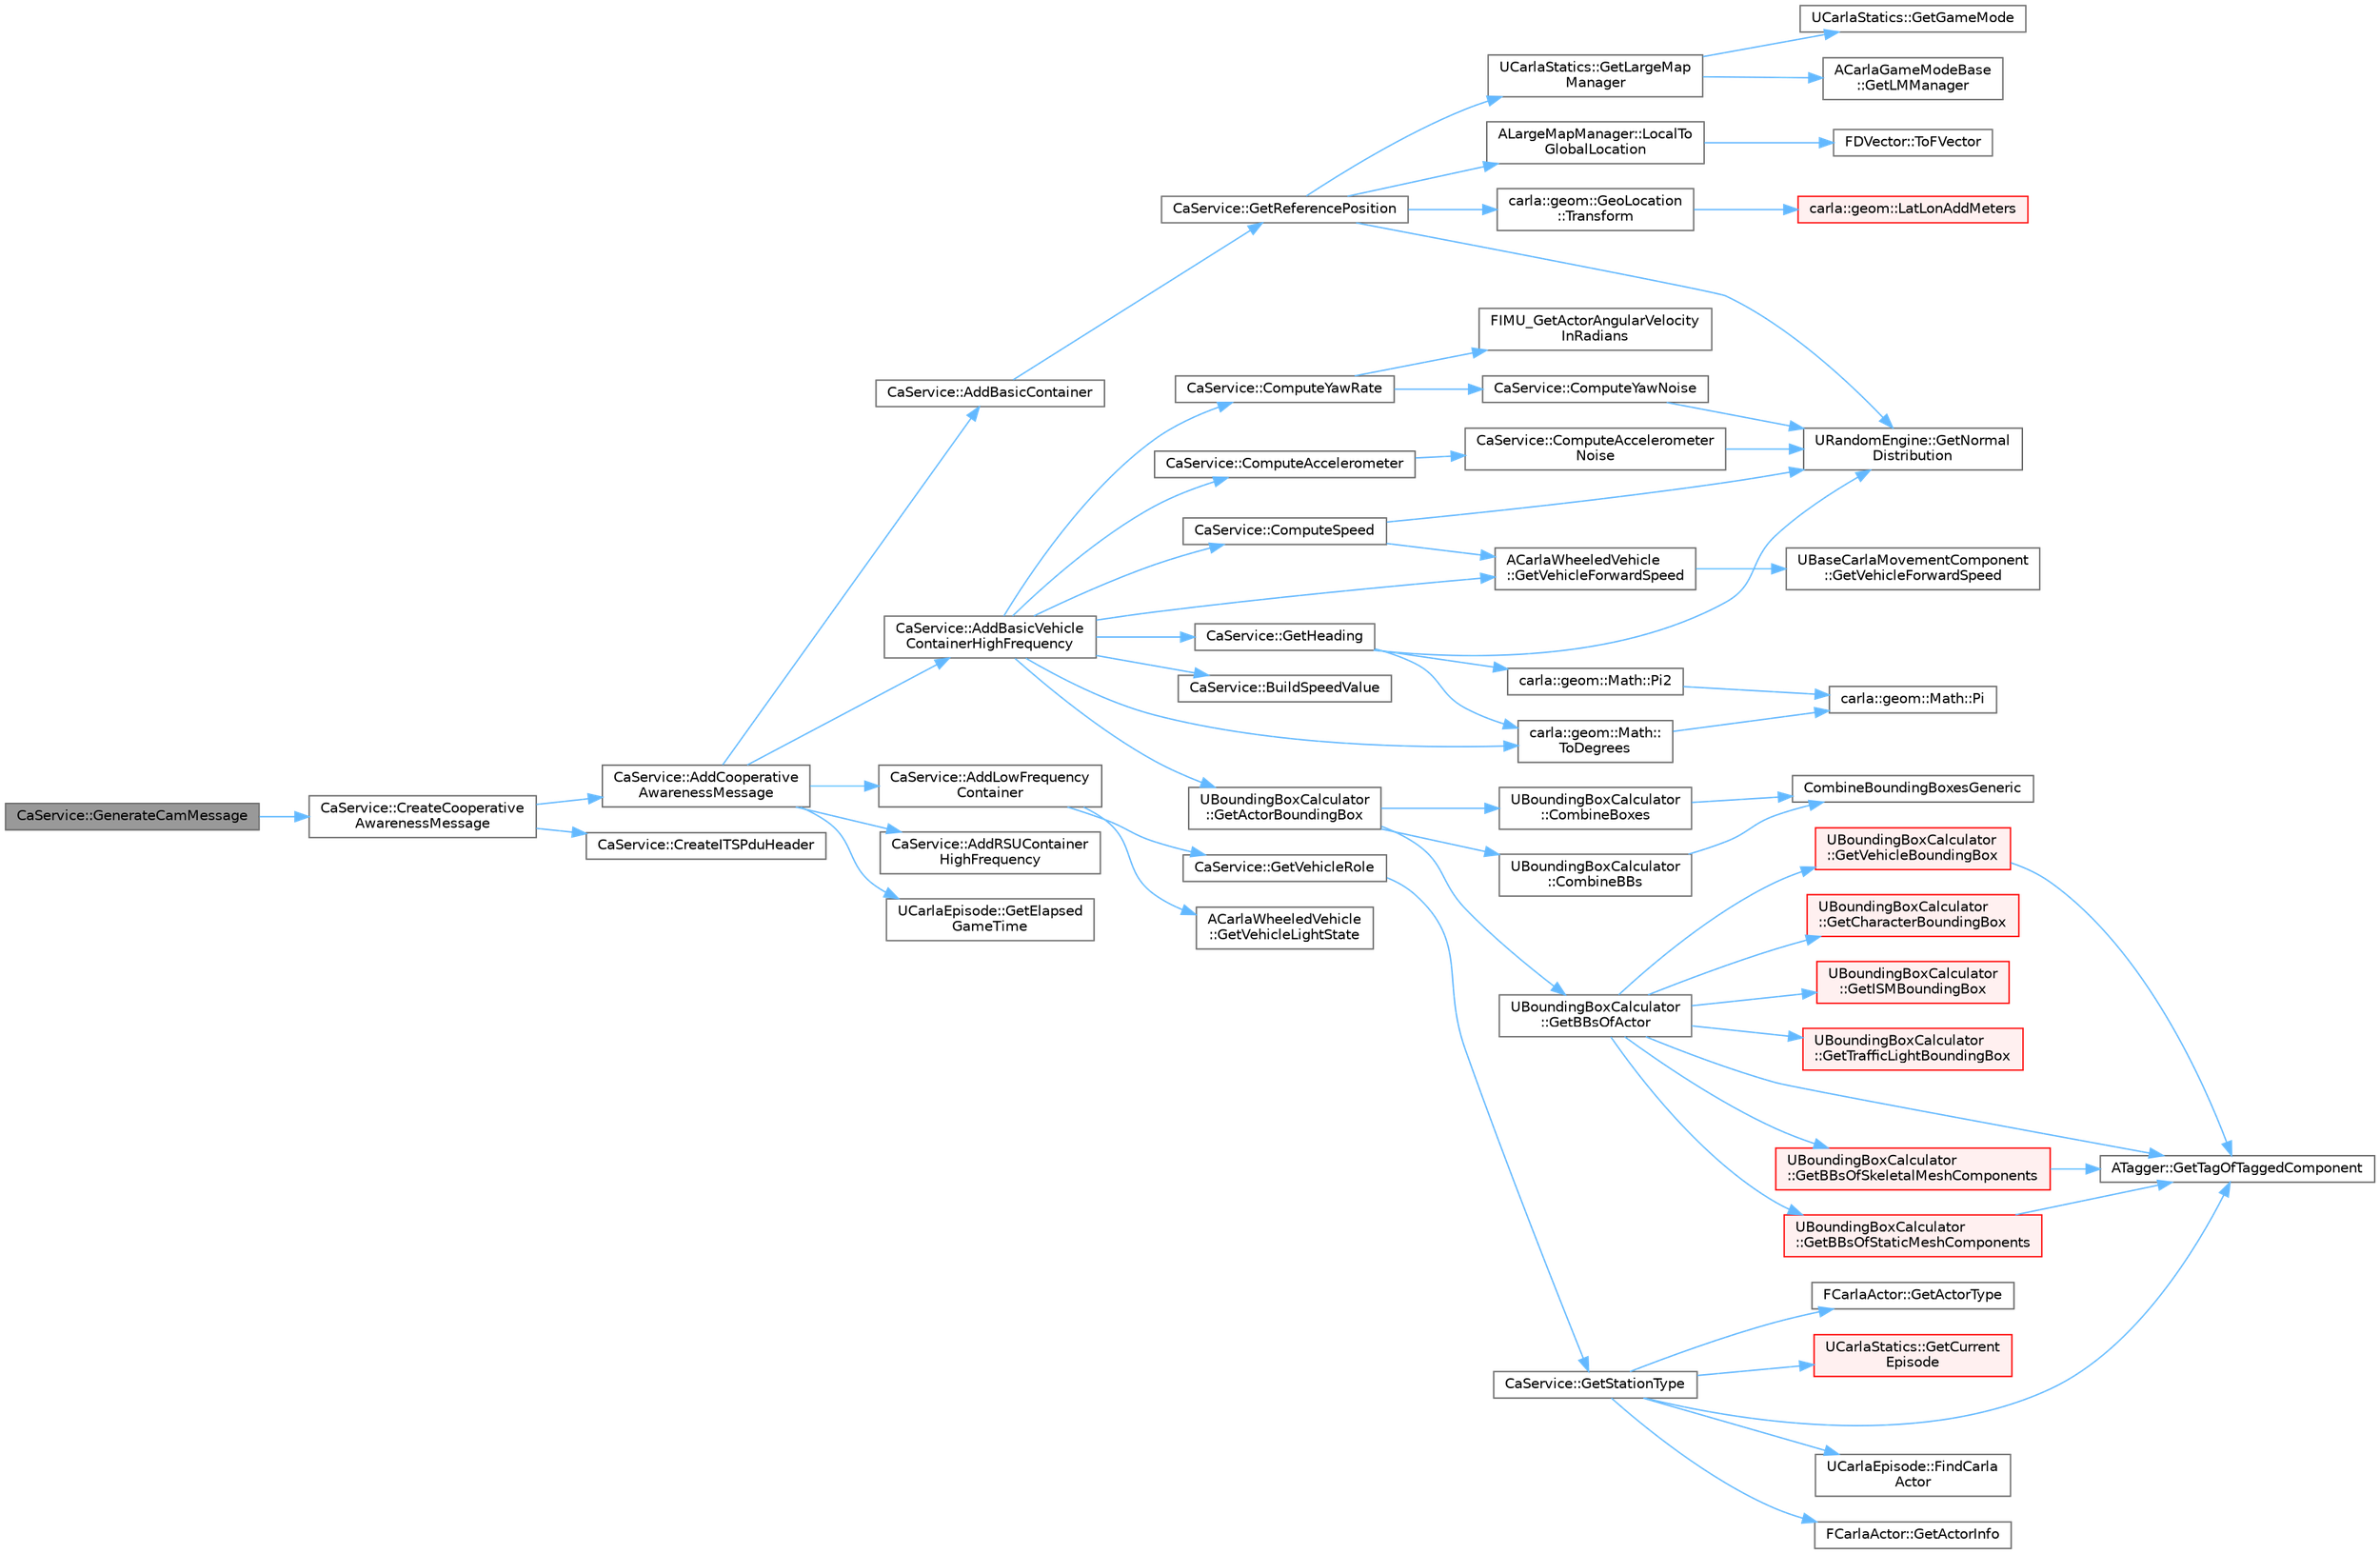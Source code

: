 digraph "CaService::GenerateCamMessage"
{
 // INTERACTIVE_SVG=YES
 // LATEX_PDF_SIZE
  bgcolor="transparent";
  edge [fontname=Helvetica,fontsize=10,labelfontname=Helvetica,labelfontsize=10];
  node [fontname=Helvetica,fontsize=10,shape=box,height=0.2,width=0.4];
  rankdir="LR";
  Node1 [id="Node000001",label="CaService::GenerateCamMessage",height=0.2,width=0.4,color="gray40", fillcolor="grey60", style="filled", fontcolor="black",tooltip=" "];
  Node1 -> Node2 [id="edge1_Node000001_Node000002",color="steelblue1",style="solid",tooltip=" "];
  Node2 [id="Node000002",label="CaService::CreateCooperative\lAwarenessMessage",height=0.2,width=0.4,color="grey40", fillcolor="white", style="filled",URL="$dc/d72/classCaService.html#aeed10735fdfabc90def5dc5459636d57",tooltip=" "];
  Node2 -> Node3 [id="edge2_Node000002_Node000003",color="steelblue1",style="solid",tooltip=" "];
  Node3 [id="Node000003",label="CaService::AddCooperative\lAwarenessMessage",height=0.2,width=0.4,color="grey40", fillcolor="white", style="filled",URL="$dc/d72/classCaService.html#af78a02cbfa27133b4682c7f99c3ed09e",tooltip=" "];
  Node3 -> Node4 [id="edge3_Node000003_Node000004",color="steelblue1",style="solid",tooltip=" "];
  Node4 [id="Node000004",label="CaService::AddBasicContainer",height=0.2,width=0.4,color="grey40", fillcolor="white", style="filled",URL="$dc/d72/classCaService.html#afecf9177ad7c234805ef94facc28f0b3",tooltip=" "];
  Node4 -> Node5 [id="edge4_Node000004_Node000005",color="steelblue1",style="solid",tooltip=" "];
  Node5 [id="Node000005",label="CaService::GetReferencePosition",height=0.2,width=0.4,color="grey40", fillcolor="white", style="filled",URL="$dc/d72/classCaService.html#a1afb5ef6b14dc245a4e587e680b0e519",tooltip=" "];
  Node5 -> Node6 [id="edge5_Node000005_Node000006",color="steelblue1",style="solid",tooltip=" "];
  Node6 [id="Node000006",label="UCarlaStatics::GetLargeMap\lManager",height=0.2,width=0.4,color="grey40", fillcolor="white", style="filled",URL="$d7/d1e/classUCarlaStatics.html#a8137f56360aa59de44591fce99608dc4",tooltip=" "];
  Node6 -> Node7 [id="edge6_Node000006_Node000007",color="steelblue1",style="solid",tooltip=" "];
  Node7 [id="Node000007",label="UCarlaStatics::GetGameMode",height=0.2,width=0.4,color="grey40", fillcolor="white", style="filled",URL="$d7/d1e/classUCarlaStatics.html#acf94832c60579b6d161b66447719efbc",tooltip=" "];
  Node6 -> Node8 [id="edge7_Node000006_Node000008",color="steelblue1",style="solid",tooltip=" "];
  Node8 [id="Node000008",label="ACarlaGameModeBase\l::GetLMManager",height=0.2,width=0.4,color="grey40", fillcolor="white", style="filled",URL="$db/de5/classACarlaGameModeBase.html#a6a66e9a979a5dfbdb292f8eb3f89149c",tooltip=" "];
  Node5 -> Node9 [id="edge8_Node000005_Node000009",color="steelblue1",style="solid",tooltip=" "];
  Node9 [id="Node000009",label="URandomEngine::GetNormal\lDistribution",height=0.2,width=0.4,color="grey40", fillcolor="white", style="filled",URL="$d2/d4b/classURandomEngine.html#a794f6be8c1517dba34b61f2b753cb4d3",tooltip=" "];
  Node5 -> Node10 [id="edge9_Node000005_Node000010",color="steelblue1",style="solid",tooltip=" "];
  Node10 [id="Node000010",label="ALargeMapManager::LocalTo\lGlobalLocation",height=0.2,width=0.4,color="grey40", fillcolor="white", style="filled",URL="$d9/d4b/classALargeMapManager.html#adc28142d65c3bdb83f5a6a6db9deee81",tooltip=" "];
  Node10 -> Node11 [id="edge10_Node000010_Node000011",color="steelblue1",style="solid",tooltip=" "];
  Node11 [id="Node000011",label="FDVector::ToFVector",height=0.2,width=0.4,color="grey40", fillcolor="white", style="filled",URL="$de/d7a/structFDVector.html#afcef01413fad4ebae06ee468bee88a9c",tooltip=" "];
  Node5 -> Node12 [id="edge11_Node000005_Node000012",color="steelblue1",style="solid",tooltip=" "];
  Node12 [id="Node000012",label="carla::geom::GeoLocation\l::Transform",height=0.2,width=0.4,color="grey40", fillcolor="white", style="filled",URL="$d3/df4/classcarla_1_1geom_1_1GeoLocation.html#a51aadebcf64689d1729e8b20e461485b",tooltip="Transform the given location to a GeoLocation using this as geo-reference."];
  Node12 -> Node13 [id="edge12_Node000012_Node000013",color="steelblue1",style="solid",tooltip=" "];
  Node13 [id="Node000013",label="carla::geom::LatLonAddMeters",height=0.2,width=0.4,color="red", fillcolor="#FFF0F0", style="filled",URL="$dc/dda/namespacecarla_1_1geom.html#ab563ac51c2d53544481217df7e8e6a35",tooltip="Adds meters dx/dy to given lat/lon and returns new lat/lon."];
  Node3 -> Node19 [id="edge13_Node000003_Node000019",color="steelblue1",style="solid",tooltip=" "];
  Node19 [id="Node000019",label="CaService::AddBasicVehicle\lContainerHighFrequency",height=0.2,width=0.4,color="grey40", fillcolor="white", style="filled",URL="$dc/d72/classCaService.html#aada5a11db167140445dd085b2f40a43a",tooltip=" "];
  Node19 -> Node20 [id="edge14_Node000019_Node000020",color="steelblue1",style="solid",tooltip=" "];
  Node20 [id="Node000020",label="CaService::BuildSpeedValue",height=0.2,width=0.4,color="grey40", fillcolor="white", style="filled",URL="$dc/d72/classCaService.html#ac2c20b7962d7b79a82c12c1fc31c2259",tooltip=" "];
  Node19 -> Node21 [id="edge15_Node000019_Node000021",color="steelblue1",style="solid",tooltip=" "];
  Node21 [id="Node000021",label="CaService::ComputeAccelerometer",height=0.2,width=0.4,color="grey40", fillcolor="white", style="filled",URL="$dc/d72/classCaService.html#a6e8e3ac14ecef450c6487112666ab9f6",tooltip=" "];
  Node21 -> Node22 [id="edge16_Node000021_Node000022",color="steelblue1",style="solid",tooltip=" "];
  Node22 [id="Node000022",label="CaService::ComputeAccelerometer\lNoise",height=0.2,width=0.4,color="grey40", fillcolor="white", style="filled",URL="$dc/d72/classCaService.html#a10e27f9dff760d01ab6b66beb16292c7",tooltip=" "];
  Node22 -> Node9 [id="edge17_Node000022_Node000009",color="steelblue1",style="solid",tooltip=" "];
  Node19 -> Node23 [id="edge18_Node000019_Node000023",color="steelblue1",style="solid",tooltip=" "];
  Node23 [id="Node000023",label="CaService::ComputeSpeed",height=0.2,width=0.4,color="grey40", fillcolor="white", style="filled",URL="$dc/d72/classCaService.html#ad8f9c1690dfe3d09355ef97f337d69f9",tooltip=" "];
  Node23 -> Node9 [id="edge19_Node000023_Node000009",color="steelblue1",style="solid",tooltip=" "];
  Node23 -> Node24 [id="edge20_Node000023_Node000024",color="steelblue1",style="solid",tooltip=" "];
  Node24 [id="Node000024",label="ACarlaWheeledVehicle\l::GetVehicleForwardSpeed",height=0.2,width=0.4,color="grey40", fillcolor="white", style="filled",URL="$d5/d70/classACarlaWheeledVehicle.html#a6edcead801fe7eb5c26131370659b287",tooltip="Forward speed in cm/s. Might be negative if goes backwards."];
  Node24 -> Node25 [id="edge21_Node000024_Node000025",color="steelblue1",style="solid",tooltip=" "];
  Node25 [id="Node000025",label="UBaseCarlaMovementComponent\l::GetVehicleForwardSpeed",height=0.2,width=0.4,color="grey40", fillcolor="white", style="filled",URL="$d2/d48/classUBaseCarlaMovementComponent.html#a974cdab518603a6b54fa3e3fd8b2c68e",tooltip=" "];
  Node19 -> Node26 [id="edge22_Node000019_Node000026",color="steelblue1",style="solid",tooltip=" "];
  Node26 [id="Node000026",label="CaService::ComputeYawRate",height=0.2,width=0.4,color="grey40", fillcolor="white", style="filled",URL="$dc/d72/classCaService.html#a683e895384f5c2d7f7814c16d36c5308",tooltip=" "];
  Node26 -> Node27 [id="edge23_Node000026_Node000027",color="steelblue1",style="solid",tooltip=" "];
  Node27 [id="Node000027",label="CaService::ComputeYawNoise",height=0.2,width=0.4,color="grey40", fillcolor="white", style="filled",URL="$dc/d72/classCaService.html#ad442a7452d3d952e3d6cea0b88ef0c07",tooltip=" "];
  Node27 -> Node9 [id="edge24_Node000027_Node000009",color="steelblue1",style="solid",tooltip=" "];
  Node26 -> Node28 [id="edge25_Node000026_Node000028",color="steelblue1",style="solid",tooltip=" "];
  Node28 [id="Node000028",label="FIMU_GetActorAngularVelocity\lInRadians",height=0.2,width=0.4,color="grey40", fillcolor="white", style="filled",URL="$d7/d78/InertialMeasurementUnit_8cpp.html#af4975d0785257be624de10365d21740d",tooltip=" "];
  Node19 -> Node29 [id="edge26_Node000019_Node000029",color="steelblue1",style="solid",tooltip=" "];
  Node29 [id="Node000029",label="UBoundingBoxCalculator\l::GetActorBoundingBox",height=0.2,width=0.4,color="grey40", fillcolor="white", style="filled",URL="$df/d02/classUBoundingBoxCalculator.html#af7bad4e6896754f731f278a20ab7cbff",tooltip="Compute the bounding box of the given Carla actor."];
  Node29 -> Node30 [id="edge27_Node000029_Node000030",color="steelblue1",style="solid",tooltip=" "];
  Node30 [id="Node000030",label="UBoundingBoxCalculator\l::CombineBBs",height=0.2,width=0.4,color="grey40", fillcolor="white", style="filled",URL="$df/d02/classUBoundingBoxCalculator.html#adc638d4ad146b80666f002e31fb67dca",tooltip=" "];
  Node30 -> Node31 [id="edge28_Node000030_Node000031",color="steelblue1",style="solid",tooltip=" "];
  Node31 [id="Node000031",label="CombineBoundingBoxesGeneric",height=0.2,width=0.4,color="grey40", fillcolor="white", style="filled",URL="$dd/dd8/BoundingBoxCalculator_8cpp.html#add48caf167e197fab6a9c2228ad1c024",tooltip=" "];
  Node29 -> Node32 [id="edge29_Node000029_Node000032",color="steelblue1",style="solid",tooltip=" "];
  Node32 [id="Node000032",label="UBoundingBoxCalculator\l::CombineBoxes",height=0.2,width=0.4,color="grey40", fillcolor="white", style="filled",URL="$df/d02/classUBoundingBoxCalculator.html#afc2c3e04d5aa316befc5e034d66fff08",tooltip=" "];
  Node32 -> Node31 [id="edge30_Node000032_Node000031",color="steelblue1",style="solid",tooltip=" "];
  Node29 -> Node33 [id="edge31_Node000029_Node000033",color="steelblue1",style="solid",tooltip=" "];
  Node33 [id="Node000033",label="UBoundingBoxCalculator\l::GetBBsOfActor",height=0.2,width=0.4,color="grey40", fillcolor="white", style="filled",URL="$df/d02/classUBoundingBoxCalculator.html#a2c923355cb61474395e94b63c753b81b",tooltip=" "];
  Node33 -> Node34 [id="edge32_Node000033_Node000034",color="steelblue1",style="solid",tooltip=" "];
  Node34 [id="Node000034",label="UBoundingBoxCalculator\l::GetBBsOfSkeletalMeshComponents",height=0.2,width=0.4,color="red", fillcolor="#FFF0F0", style="filled",URL="$df/d02/classUBoundingBoxCalculator.html#a26b06d84b8d5990869150aaabc633072",tooltip=" "];
  Node34 -> Node37 [id="edge33_Node000034_Node000037",color="steelblue1",style="solid",tooltip=" "];
  Node37 [id="Node000037",label="ATagger::GetTagOfTaggedComponent",height=0.2,width=0.4,color="grey40", fillcolor="white", style="filled",URL="$da/d86/classATagger.html#a1fbf1e4054acac5814c5521796a410a2",tooltip="Retrieve the tag of an already tagged component."];
  Node33 -> Node38 [id="edge34_Node000033_Node000038",color="steelblue1",style="solid",tooltip=" "];
  Node38 [id="Node000038",label="UBoundingBoxCalculator\l::GetBBsOfStaticMeshComponents",height=0.2,width=0.4,color="red", fillcolor="#FFF0F0", style="filled",URL="$df/d02/classUBoundingBoxCalculator.html#ae6652aae39124e629b2cab14760fa027",tooltip=" "];
  Node38 -> Node37 [id="edge35_Node000038_Node000037",color="steelblue1",style="solid",tooltip=" "];
  Node33 -> Node40 [id="edge36_Node000033_Node000040",color="steelblue1",style="solid",tooltip=" "];
  Node40 [id="Node000040",label="UBoundingBoxCalculator\l::GetCharacterBoundingBox",height=0.2,width=0.4,color="red", fillcolor="#FFF0F0", style="filled",URL="$df/d02/classUBoundingBoxCalculator.html#a6f9f361b86200319b604a459008c48c0",tooltip=" "];
  Node33 -> Node41 [id="edge37_Node000033_Node000041",color="steelblue1",style="solid",tooltip=" "];
  Node41 [id="Node000041",label="UBoundingBoxCalculator\l::GetISMBoundingBox",height=0.2,width=0.4,color="red", fillcolor="#FFF0F0", style="filled",URL="$df/d02/classUBoundingBoxCalculator.html#aa5f1454b3356ef909e81b68ed5bdb2d5",tooltip=" "];
  Node33 -> Node37 [id="edge38_Node000033_Node000037",color="steelblue1",style="solid",tooltip=" "];
  Node33 -> Node42 [id="edge39_Node000033_Node000042",color="steelblue1",style="solid",tooltip=" "];
  Node42 [id="Node000042",label="UBoundingBoxCalculator\l::GetTrafficLightBoundingBox",height=0.2,width=0.4,color="red", fillcolor="#FFF0F0", style="filled",URL="$df/d02/classUBoundingBoxCalculator.html#ad731c0c97029d59cb5b763077a7c18ec",tooltip=" "];
  Node33 -> Node44 [id="edge40_Node000033_Node000044",color="steelblue1",style="solid",tooltip=" "];
  Node44 [id="Node000044",label="UBoundingBoxCalculator\l::GetVehicleBoundingBox",height=0.2,width=0.4,color="red", fillcolor="#FFF0F0", style="filled",URL="$df/d02/classUBoundingBoxCalculator.html#af1eef05f52ea2eea5fb35d30e4034b61",tooltip=" "];
  Node44 -> Node37 [id="edge41_Node000044_Node000037",color="steelblue1",style="solid",tooltip=" "];
  Node19 -> Node45 [id="edge42_Node000019_Node000045",color="steelblue1",style="solid",tooltip=" "];
  Node45 [id="Node000045",label="CaService::GetHeading",height=0.2,width=0.4,color="grey40", fillcolor="white", style="filled",URL="$dc/d72/classCaService.html#a925f31b622798db03a5561de115ccd6f",tooltip=" "];
  Node45 -> Node9 [id="edge43_Node000045_Node000009",color="steelblue1",style="solid",tooltip=" "];
  Node45 -> Node46 [id="edge44_Node000045_Node000046",color="steelblue1",style="solid",tooltip=" "];
  Node46 [id="Node000046",label="carla::geom::Math::Pi2",height=0.2,width=0.4,color="grey40", fillcolor="white", style="filled",URL="$d0/dea/classcarla_1_1geom_1_1Math.html#a2b3dd5a42146720b0195024c5a3d1168",tooltip=" "];
  Node46 -> Node15 [id="edge45_Node000046_Node000015",color="steelblue1",style="solid",tooltip=" "];
  Node15 [id="Node000015",label="carla::geom::Math::Pi",height=0.2,width=0.4,color="grey40", fillcolor="white", style="filled",URL="$d0/dea/classcarla_1_1geom_1_1Math.html#abb591fc2a3085df22fc224a9d77cef11",tooltip=" "];
  Node45 -> Node47 [id="edge46_Node000045_Node000047",color="steelblue1",style="solid",tooltip=" "];
  Node47 [id="Node000047",label="carla::geom::Math::\lToDegrees",height=0.2,width=0.4,color="grey40", fillcolor="white", style="filled",URL="$d0/dea/classcarla_1_1geom_1_1Math.html#ae1dc5ac48cfeb15fc66176a644bcf122",tooltip=" "];
  Node47 -> Node15 [id="edge47_Node000047_Node000015",color="steelblue1",style="solid",tooltip=" "];
  Node19 -> Node24 [id="edge48_Node000019_Node000024",color="steelblue1",style="solid",tooltip=" "];
  Node19 -> Node47 [id="edge49_Node000019_Node000047",color="steelblue1",style="solid",tooltip=" "];
  Node3 -> Node48 [id="edge50_Node000003_Node000048",color="steelblue1",style="solid",tooltip=" "];
  Node48 [id="Node000048",label="CaService::AddLowFrequency\lContainer",height=0.2,width=0.4,color="grey40", fillcolor="white", style="filled",URL="$dc/d72/classCaService.html#aa68ab6668f5f288ec1eced088465fb75",tooltip=" "];
  Node48 -> Node49 [id="edge51_Node000048_Node000049",color="steelblue1",style="solid",tooltip=" "];
  Node49 [id="Node000049",label="ACarlaWheeledVehicle\l::GetVehicleLightState",height=0.2,width=0.4,color="grey40", fillcolor="white", style="filled",URL="$d5/d70/classACarlaWheeledVehicle.html#a1d146bae89f84b6caccdacfa03f8c498",tooltip=" "];
  Node48 -> Node50 [id="edge52_Node000048_Node000050",color="steelblue1",style="solid",tooltip=" "];
  Node50 [id="Node000050",label="CaService::GetVehicleRole",height=0.2,width=0.4,color="grey40", fillcolor="white", style="filled",URL="$dc/d72/classCaService.html#ac397149ba82d955896c5ea232b08a572",tooltip=" "];
  Node50 -> Node51 [id="edge53_Node000050_Node000051",color="steelblue1",style="solid",tooltip=" "];
  Node51 [id="Node000051",label="CaService::GetStationType",height=0.2,width=0.4,color="grey40", fillcolor="white", style="filled",URL="$dc/d72/classCaService.html#a7105f7ab694ddaea0197a56de24b73b3",tooltip=" "];
  Node51 -> Node52 [id="edge54_Node000051_Node000052",color="steelblue1",style="solid",tooltip=" "];
  Node52 [id="Node000052",label="UCarlaEpisode::FindCarla\lActor",height=0.2,width=0.4,color="grey40", fillcolor="white", style="filled",URL="$dc/d84/classUCarlaEpisode.html#a4d0c7a09f4d9de8110605e10125a93aa",tooltip="Find a Carla actor by id."];
  Node51 -> Node53 [id="edge55_Node000051_Node000053",color="steelblue1",style="solid",tooltip=" "];
  Node53 [id="Node000053",label="FCarlaActor::GetActorInfo",height=0.2,width=0.4,color="grey40", fillcolor="white", style="filled",URL="$dc/dde/classFCarlaActor.html#ac9a28cdf1b57b3bf280270d40f53359a",tooltip=" "];
  Node51 -> Node54 [id="edge56_Node000051_Node000054",color="steelblue1",style="solid",tooltip=" "];
  Node54 [id="Node000054",label="FCarlaActor::GetActorType",height=0.2,width=0.4,color="grey40", fillcolor="white", style="filled",URL="$dc/dde/classFCarlaActor.html#a31ab39eb2088af21d9c85c47424f56b4",tooltip=" "];
  Node51 -> Node55 [id="edge57_Node000051_Node000055",color="steelblue1",style="solid",tooltip=" "];
  Node55 [id="Node000055",label="UCarlaStatics::GetCurrent\lEpisode",height=0.2,width=0.4,color="red", fillcolor="#FFF0F0", style="filled",URL="$d7/d1e/classUCarlaStatics.html#a83f2a341e32413abf1ec85ee740c2036",tooltip=" "];
  Node51 -> Node37 [id="edge58_Node000051_Node000037",color="steelblue1",style="solid",tooltip=" "];
  Node3 -> Node57 [id="edge59_Node000003_Node000057",color="steelblue1",style="solid",tooltip=" "];
  Node57 [id="Node000057",label="CaService::AddRSUContainer\lHighFrequency",height=0.2,width=0.4,color="grey40", fillcolor="white", style="filled",URL="$dc/d72/classCaService.html#ae1586ca1148093687af8911694adcde2",tooltip=" "];
  Node3 -> Node58 [id="edge60_Node000003_Node000058",color="steelblue1",style="solid",tooltip=" "];
  Node58 [id="Node000058",label="UCarlaEpisode::GetElapsed\lGameTime",height=0.2,width=0.4,color="grey40", fillcolor="white", style="filled",URL="$dc/d84/classUCarlaEpisode.html#a773152c8a02ce0d36133abfd81df4045",tooltip="Game seconds since the start of this episode."];
  Node2 -> Node59 [id="edge61_Node000002_Node000059",color="steelblue1",style="solid",tooltip=" "];
  Node59 [id="Node000059",label="CaService::CreateITSPduHeader",height=0.2,width=0.4,color="grey40", fillcolor="white", style="filled",URL="$dc/d72/classCaService.html#a0d759f1a3f3c49917ea07e81b0693e1f",tooltip=" "];
}
